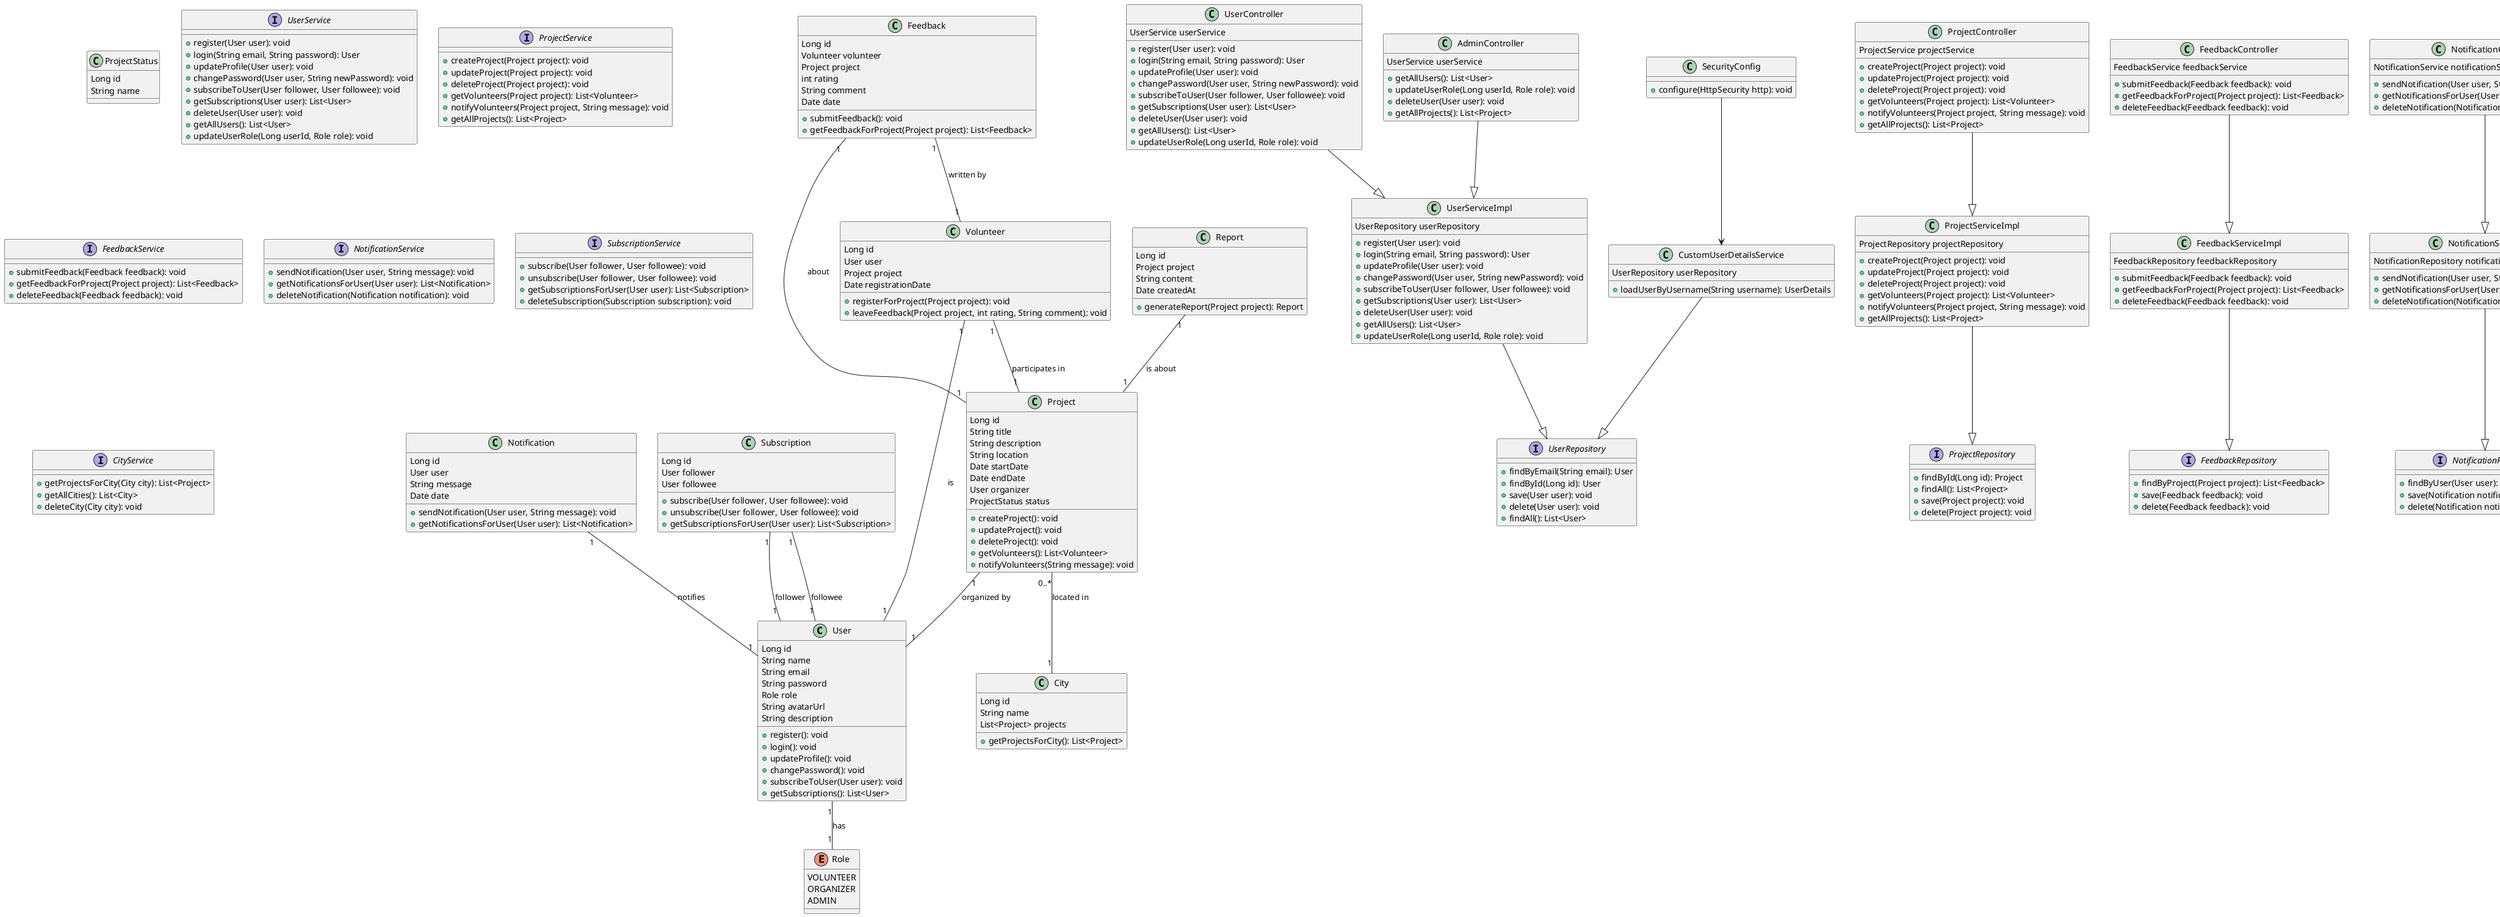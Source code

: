 @startuml

' Классы
class User {
  Long id
  String name
  String email
  String password
  Role role
  String avatarUrl
  String description
  + register(): void
  + login(): void
  + updateProfile(): void
  + changePassword(): void
  + subscribeToUser(User user): void
  + getSubscriptions(): List<User>
}

enum Role {
  VOLUNTEER
  ORGANIZER
  ADMIN
}

class Project {
  Long id
  String title
  String description
  String location
  Date startDate
  Date endDate
  User organizer
  ProjectStatus status
  + createProject(): void
  + updateProject(): void
  + deleteProject(): void
  + getVolunteers(): List<Volunteer>
  + notifyVolunteers(String message): void
}

class ProjectStatus {
  Long id
  String name
}

class Volunteer {
  Long id
  User user
  Project project
  Date registrationDate
  + registerForProject(Project project): void
  + leaveFeedback(Project project, int rating, String comment): void
}

class Feedback {
  Long id
  Volunteer volunteer
  Project project
  int rating
  String comment
  Date date
  + submitFeedback(): void
  + getFeedbackForProject(Project project): List<Feedback>
}

class Notification {
  Long id
  User user
  String message
  Date date
  + sendNotification(User user, String message): void
  + getNotificationsForUser(User user): List<Notification>
}

class Report {
  Long id
  Project project
  String content
  Date createdAt
  + generateReport(Project project): Report
}

class City {
  Long id
  String name
  List<Project> projects
  + getProjectsForCity(): List<Project>
}

class Subscription {
  Long id
  User follower
  User followee
  + subscribe(User follower, User followee): void
  + unsubscribe(User follower, User followee): void
  + getSubscriptionsForUser(User user): List<Subscription>
}

' Репозитории
interface UserRepository {
  + findByEmail(String email): User
  + findById(Long id): User
  + save(User user): void
  + delete(User user): void
  + findAll(): List<User>
}

interface ProjectRepository {
  + findById(Long id): Project
  + findAll(): List<Project>
  + save(Project project): void
  + delete(Project project): void
}

interface FeedbackRepository {
  + findByProject(Project project): List<Feedback>
  + save(Feedback feedback): void
  + delete(Feedback feedback): void
}

interface NotificationRepository {
  + findByUser(User user): List<Notification>
  + save(Notification notification): void
  + delete(Notification notification): void
}

interface SubscriptionRepository {
  + findByFollower(User follower): List<Subscription>
  + findByFollowee(User followee): List<Subscription>
  + save(Subscription subscription): void
  + delete(Subscription subscription): void
}

interface CityRepository {
  + findById(Long id): City
  + findAll(): List<City>
  + save(City city): void
  + delete(City city): void
}

' Сервисы
interface UserService {
  + register(User user): void
  + login(String email, String password): User
  + updateProfile(User user): void
  + changePassword(User user, String newPassword): void
  + subscribeToUser(User follower, User followee): void
  + getSubscriptions(User user): List<User>
  + deleteUser(User user): void
  + getAllUsers(): List<User>
  + updateUserRole(Long userId, Role role): void
}

class UserServiceImpl {
  UserRepository userRepository
  + register(User user): void
  + login(String email, String password): User
  + updateProfile(User user): void
  + changePassword(User user, String newPassword): void
  + subscribeToUser(User follower, User followee): void
  + getSubscriptions(User user): List<User>
  + deleteUser(User user): void
  + getAllUsers(): List<User>
  + updateUserRole(Long userId, Role role): void
}

interface ProjectService {
  + createProject(Project project): void
  + updateProject(Project project): void
  + deleteProject(Project project): void
  + getVolunteers(Project project): List<Volunteer>
  + notifyVolunteers(Project project, String message): void
  + getAllProjects(): List<Project>
}

class ProjectServiceImpl {
  ProjectRepository projectRepository
  + createProject(Project project): void
  + updateProject(Project project): void
  + deleteProject(Project project): void
  + getVolunteers(Project project): List<Volunteer>
  + notifyVolunteers(Project project, String message): void
  + getAllProjects(): List<Project>
}

interface FeedbackService {
  + submitFeedback(Feedback feedback): void
  + getFeedbackForProject(Project project): List<Feedback>
  + deleteFeedback(Feedback feedback): void
}

class FeedbackServiceImpl {
  FeedbackRepository feedbackRepository
  + submitFeedback(Feedback feedback): void
  + getFeedbackForProject(Project project): List<Feedback>
  + deleteFeedback(Feedback feedback): void
}

interface NotificationService {
  + sendNotification(User user, String message): void
  + getNotificationsForUser(User user): List<Notification>
  + deleteNotification(Notification notification): void
}

class NotificationServiceImpl {
  NotificationRepository notificationRepository
  + sendNotification(User user, String message): void
  + getNotificationsForUser(User user): List<Notification>
  + deleteNotification(Notification notification): void
}

interface SubscriptionService {
  + subscribe(User follower, User followee): void
  + unsubscribe(User follower, User followee): void
  + getSubscriptionsForUser(User user): List<Subscription>
  + deleteSubscription(Subscription subscription): void
}

class SubscriptionServiceImpl {
  SubscriptionRepository subscriptionRepository
  + subscribe(User follower, User followee): void
  + unsubscribe(User follower, User followee): void
  + getSubscriptionsForUser(User user): List<Subscription>
  + deleteSubscription(Subscription subscription): void
}

interface CityService {
  + getProjectsForCity(City city): List<Project>
  + getAllCities(): List<City>
  + deleteCity(City city): void
}

class CityServiceImpl {
  CityRepository cityRepository
  + getProjectsForCity(City city): List<Project>
  + getAllCities(): List<City>
  + deleteCity(City city): void
}

' Контроллеры
class UserController {
  UserService userService
  + register(User user): void
  + login(String email, String password): User
  + updateProfile(User user): void
  + changePassword(User user, String newPassword): void
  + subscribeToUser(User follower, User followee): void
  + getSubscriptions(User user): List<User>
  + deleteUser(User user): void
  + getAllUsers(): List<User>
  + updateUserRole(Long userId, Role role): void
}

class ProjectController {
  ProjectService projectService
  + createProject(Project project): void
  + updateProject(Project project): void
  + deleteProject(Project project): void
  + getVolunteers(Project project): List<Volunteer>
  + notifyVolunteers(Project project, String message): void
  + getAllProjects(): List<Project>
}

class FeedbackController {
  FeedbackService feedbackService
  + submitFeedback(Feedback feedback): void
  + getFeedbackForProject(Project project): List<Feedback>
  + deleteFeedback(Feedback feedback): void
}

class NotificationController {
  NotificationService notificationService
  + sendNotification(User user, String message): void
  + getNotificationsForUser(User user): List<Notification>
  + deleteNotification(Notification notification): void
}

class SubscriptionController {
  SubscriptionService subscriptionService
  + subscribe(User follower, User followee): void
  + unsubscribe(User follower, User followee): void
  + getSubscriptionsForUser(User user): List<Subscription>
  + deleteSubscription(Subscription subscription): void
}

class CityController {
  CityService cityService
  + getProjectsForCity(City city): List<Project>
  + getAllCities(): List<City>
  + deleteCity(City city): void
}

class AdminController {
  UserService userService
  + getAllUsers(): List<User>
  + updateUserRole(Long userId, Role role): void
  + deleteUser(User user): void
  + getAllProjects(): List<Project>
}

' Секьюрити
class SecurityConfig {
  + configure(HttpSecurity http): void
}

class CustomUserDetailsService {
  UserRepository userRepository
  + loadUserByUsername(String username): UserDetails
}

' Связи между классами, репозиториями, сервисами и контроллерами
User "1" -- "1" Role : has
Project "1" -- "1" User : organized by
Volunteer "1" -- "1" User : is
Volunteer "1" -- "1" Project : participates in
Feedback "1" -- "1" Volunteer : written by
Feedback "1" -- "1" Project : about
Notification "1" -- "1" User : notifies
Report "1" -- "1" Project : is about
Project "0..*" -- "1" City : located in
Subscription "1" -- "1" User : follower
Subscription "1" -- "1" User : followee

UserServiceImpl --|> UserRepository
ProjectServiceImpl --|> ProjectRepository
FeedbackServiceImpl --|> FeedbackRepository
NotificationServiceImpl --|> NotificationRepository
SubscriptionServiceImpl --|> SubscriptionRepository
CityServiceImpl --|> CityRepository

UserController --|> UserServiceImpl
ProjectController --|> ProjectServiceImpl
FeedbackController --|> FeedbackServiceImpl
NotificationController --|> NotificationServiceImpl
SubscriptionController --|> SubscriptionServiceImpl
CityController --|> CityServiceImpl
AdminController --|> UserServiceImpl

CustomUserDetailsService --|> UserRepository
SecurityConfig --> CustomUserDetailsService

@enduml


